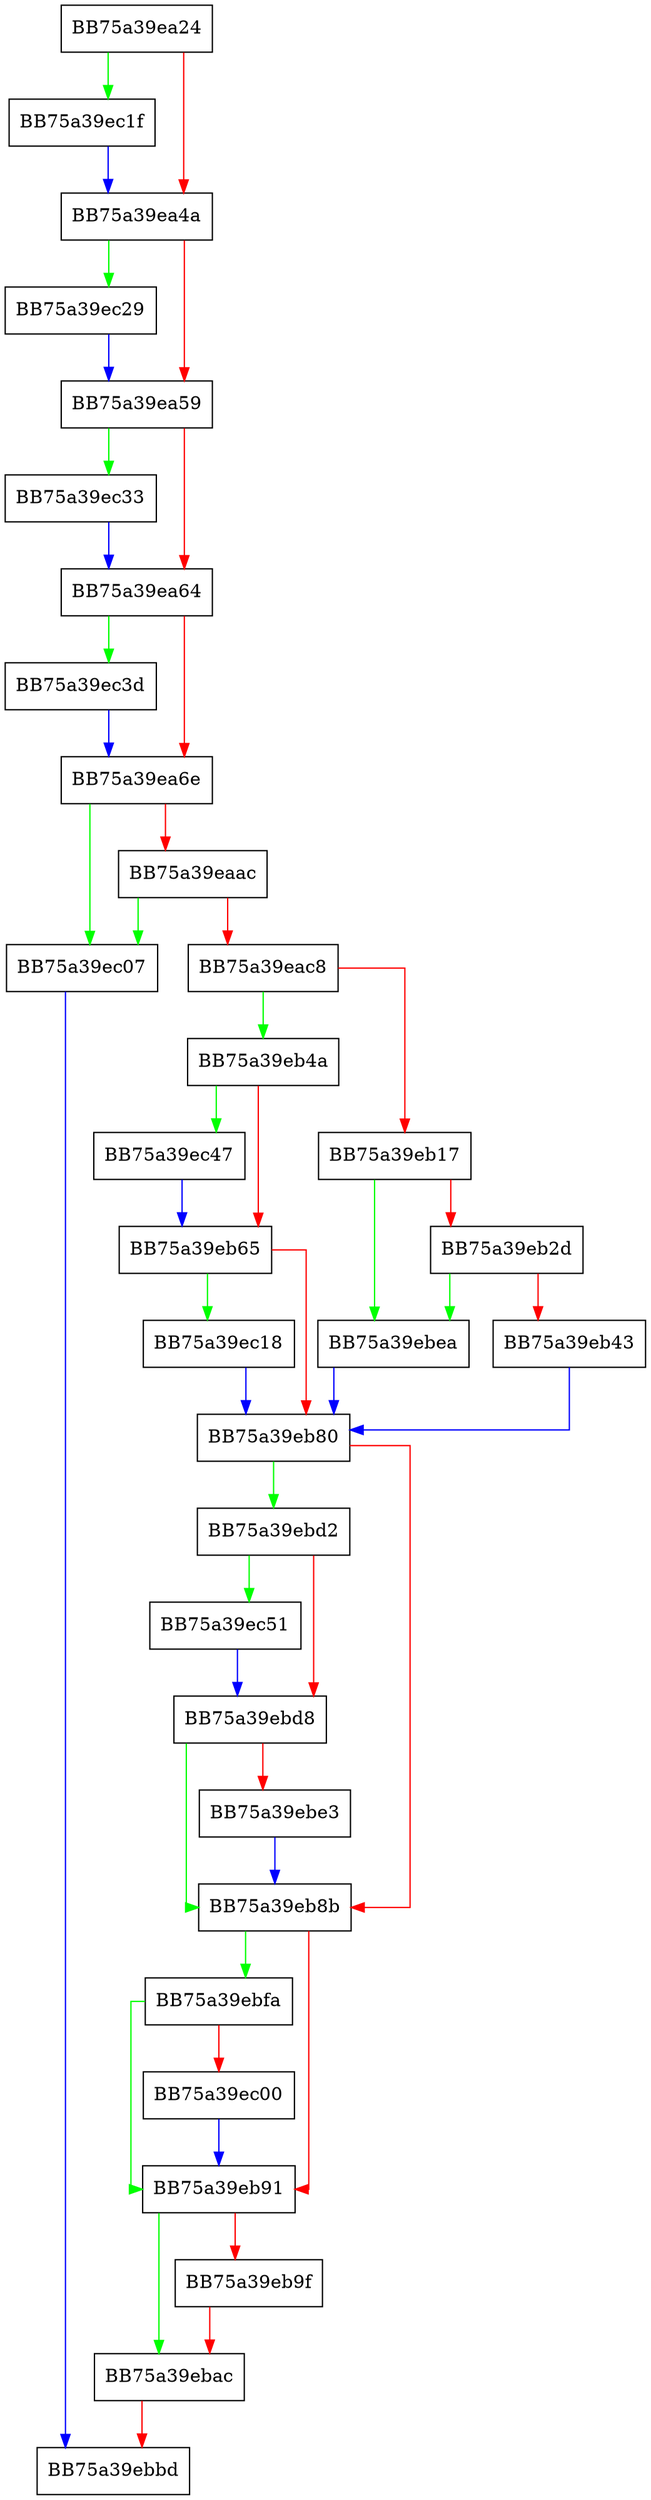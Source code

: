 digraph FindFirstUsingPlugin {
  node [shape="box"];
  graph [splines=ortho];
  BB75a39ea24 -> BB75a39ec1f [color="green"];
  BB75a39ea24 -> BB75a39ea4a [color="red"];
  BB75a39ea4a -> BB75a39ec29 [color="green"];
  BB75a39ea4a -> BB75a39ea59 [color="red"];
  BB75a39ea59 -> BB75a39ec33 [color="green"];
  BB75a39ea59 -> BB75a39ea64 [color="red"];
  BB75a39ea64 -> BB75a39ec3d [color="green"];
  BB75a39ea64 -> BB75a39ea6e [color="red"];
  BB75a39ea6e -> BB75a39ec07 [color="green"];
  BB75a39ea6e -> BB75a39eaac [color="red"];
  BB75a39eaac -> BB75a39ec07 [color="green"];
  BB75a39eaac -> BB75a39eac8 [color="red"];
  BB75a39eac8 -> BB75a39eb4a [color="green"];
  BB75a39eac8 -> BB75a39eb17 [color="red"];
  BB75a39eb17 -> BB75a39ebea [color="green"];
  BB75a39eb17 -> BB75a39eb2d [color="red"];
  BB75a39eb2d -> BB75a39ebea [color="green"];
  BB75a39eb2d -> BB75a39eb43 [color="red"];
  BB75a39eb43 -> BB75a39eb80 [color="blue"];
  BB75a39eb4a -> BB75a39ec47 [color="green"];
  BB75a39eb4a -> BB75a39eb65 [color="red"];
  BB75a39eb65 -> BB75a39ec18 [color="green"];
  BB75a39eb65 -> BB75a39eb80 [color="red"];
  BB75a39eb80 -> BB75a39ebd2 [color="green"];
  BB75a39eb80 -> BB75a39eb8b [color="red"];
  BB75a39eb8b -> BB75a39ebfa [color="green"];
  BB75a39eb8b -> BB75a39eb91 [color="red"];
  BB75a39eb91 -> BB75a39ebac [color="green"];
  BB75a39eb91 -> BB75a39eb9f [color="red"];
  BB75a39eb9f -> BB75a39ebac [color="red"];
  BB75a39ebac -> BB75a39ebbd [color="red"];
  BB75a39ebd2 -> BB75a39ec51 [color="green"];
  BB75a39ebd2 -> BB75a39ebd8 [color="red"];
  BB75a39ebd8 -> BB75a39eb8b [color="green"];
  BB75a39ebd8 -> BB75a39ebe3 [color="red"];
  BB75a39ebe3 -> BB75a39eb8b [color="blue"];
  BB75a39ebea -> BB75a39eb80 [color="blue"];
  BB75a39ebfa -> BB75a39eb91 [color="green"];
  BB75a39ebfa -> BB75a39ec00 [color="red"];
  BB75a39ec00 -> BB75a39eb91 [color="blue"];
  BB75a39ec07 -> BB75a39ebbd [color="blue"];
  BB75a39ec18 -> BB75a39eb80 [color="blue"];
  BB75a39ec1f -> BB75a39ea4a [color="blue"];
  BB75a39ec29 -> BB75a39ea59 [color="blue"];
  BB75a39ec33 -> BB75a39ea64 [color="blue"];
  BB75a39ec3d -> BB75a39ea6e [color="blue"];
  BB75a39ec47 -> BB75a39eb65 [color="blue"];
  BB75a39ec51 -> BB75a39ebd8 [color="blue"];
}